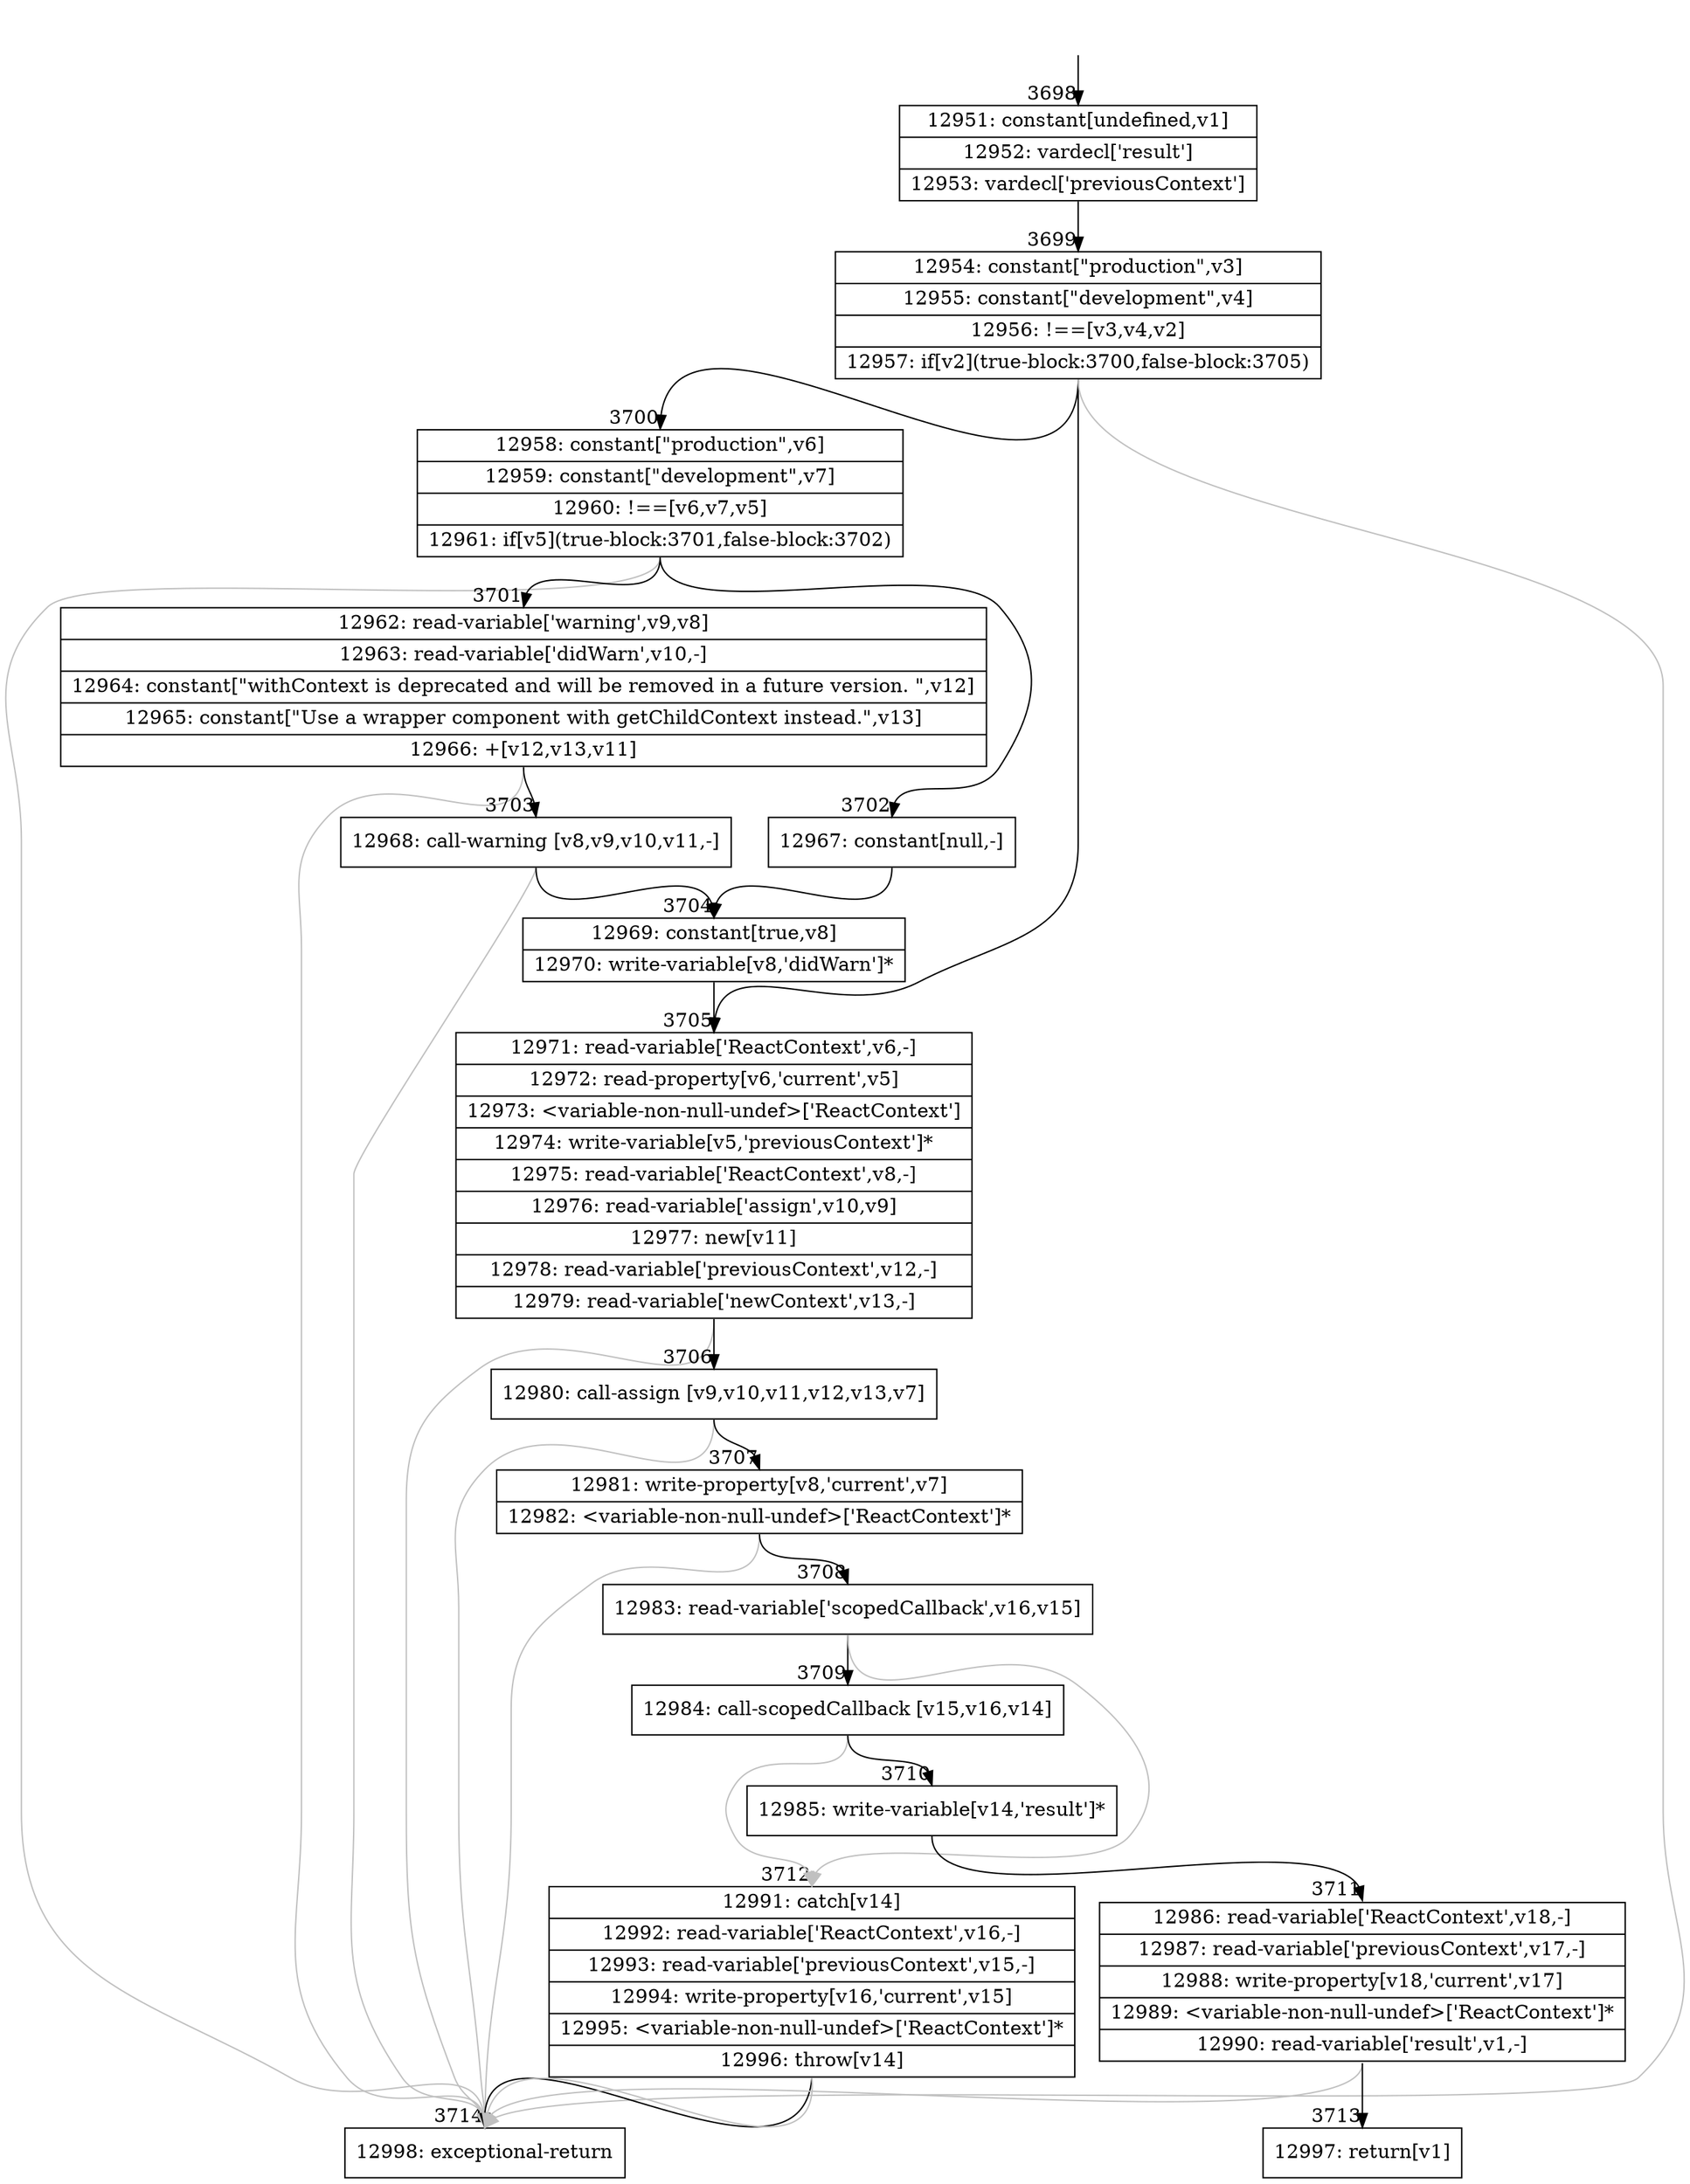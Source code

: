 digraph {
rankdir="TD"
BB_entry257[shape=none,label=""];
BB_entry257 -> BB3698 [tailport=s, headport=n, headlabel="    3698"]
BB3698 [shape=record label="{12951: constant[undefined,v1]|12952: vardecl['result']|12953: vardecl['previousContext']}" ] 
BB3698 -> BB3699 [tailport=s, headport=n, headlabel="      3699"]
BB3699 [shape=record label="{12954: constant[\"production\",v3]|12955: constant[\"development\",v4]|12956: !==[v3,v4,v2]|12957: if[v2](true-block:3700,false-block:3705)}" ] 
BB3699 -> BB3700 [tailport=s, headport=n, headlabel="      3700"]
BB3699 -> BB3705 [tailport=s, headport=n, headlabel="      3705"]
BB3699 -> BB3714 [tailport=s, headport=n, color=gray, headlabel="      3714"]
BB3700 [shape=record label="{12958: constant[\"production\",v6]|12959: constant[\"development\",v7]|12960: !==[v6,v7,v5]|12961: if[v5](true-block:3701,false-block:3702)}" ] 
BB3700 -> BB3701 [tailport=s, headport=n, headlabel="      3701"]
BB3700 -> BB3702 [tailport=s, headport=n, headlabel="      3702"]
BB3700 -> BB3714 [tailport=s, headport=n, color=gray]
BB3701 [shape=record label="{12962: read-variable['warning',v9,v8]|12963: read-variable['didWarn',v10,-]|12964: constant[\"withContext is deprecated and will be removed in a future version. \",v12]|12965: constant[\"Use a wrapper component with getChildContext instead.\",v13]|12966: +[v12,v13,v11]}" ] 
BB3701 -> BB3703 [tailport=s, headport=n, headlabel="      3703"]
BB3701 -> BB3714 [tailport=s, headport=n, color=gray]
BB3702 [shape=record label="{12967: constant[null,-]}" ] 
BB3702 -> BB3704 [tailport=s, headport=n, headlabel="      3704"]
BB3703 [shape=record label="{12968: call-warning [v8,v9,v10,v11,-]}" ] 
BB3703 -> BB3704 [tailport=s, headport=n]
BB3703 -> BB3714 [tailport=s, headport=n, color=gray]
BB3704 [shape=record label="{12969: constant[true,v8]|12970: write-variable[v8,'didWarn']*}" ] 
BB3704 -> BB3705 [tailport=s, headport=n]
BB3705 [shape=record label="{12971: read-variable['ReactContext',v6,-]|12972: read-property[v6,'current',v5]|12973: \<variable-non-null-undef\>['ReactContext']|12974: write-variable[v5,'previousContext']*|12975: read-variable['ReactContext',v8,-]|12976: read-variable['assign',v10,v9]|12977: new[v11]|12978: read-variable['previousContext',v12,-]|12979: read-variable['newContext',v13,-]}" ] 
BB3705 -> BB3706 [tailport=s, headport=n, headlabel="      3706"]
BB3705 -> BB3714 [tailport=s, headport=n, color=gray]
BB3706 [shape=record label="{12980: call-assign [v9,v10,v11,v12,v13,v7]}" ] 
BB3706 -> BB3707 [tailport=s, headport=n, headlabel="      3707"]
BB3706 -> BB3714 [tailport=s, headport=n, color=gray]
BB3707 [shape=record label="{12981: write-property[v8,'current',v7]|12982: \<variable-non-null-undef\>['ReactContext']*}" ] 
BB3707 -> BB3708 [tailport=s, headport=n, headlabel="      3708"]
BB3707 -> BB3714 [tailport=s, headport=n, color=gray]
BB3708 [shape=record label="{12983: read-variable['scopedCallback',v16,v15]}" ] 
BB3708 -> BB3709 [tailport=s, headport=n, headlabel="      3709"]
BB3708 -> BB3712 [tailport=s, headport=n, color=gray, headlabel="      3712"]
BB3709 [shape=record label="{12984: call-scopedCallback [v15,v16,v14]}" ] 
BB3709 -> BB3710 [tailport=s, headport=n, headlabel="      3710"]
BB3709 -> BB3712 [tailport=s, headport=n, color=gray]
BB3710 [shape=record label="{12985: write-variable[v14,'result']*}" ] 
BB3710 -> BB3711 [tailport=s, headport=n, headlabel="      3711"]
BB3711 [shape=record label="{12986: read-variable['ReactContext',v18,-]|12987: read-variable['previousContext',v17,-]|12988: write-property[v18,'current',v17]|12989: \<variable-non-null-undef\>['ReactContext']*|12990: read-variable['result',v1,-]}" ] 
BB3711 -> BB3713 [tailport=s, headport=n, headlabel="      3713"]
BB3711 -> BB3714 [tailport=s, headport=n, color=gray]
BB3712 [shape=record label="{12991: catch[v14]|12992: read-variable['ReactContext',v16,-]|12993: read-variable['previousContext',v15,-]|12994: write-property[v16,'current',v15]|12995: \<variable-non-null-undef\>['ReactContext']*|12996: throw[v14]}" ] 
BB3712 -> BB3714 [tailport=s, headport=n]
BB3712 -> BB3714 [tailport=s, headport=n, color=gray]
BB3713 [shape=record label="{12997: return[v1]}" ] 
BB3714 [shape=record label="{12998: exceptional-return}" ] 
//#$~ 7133
}
